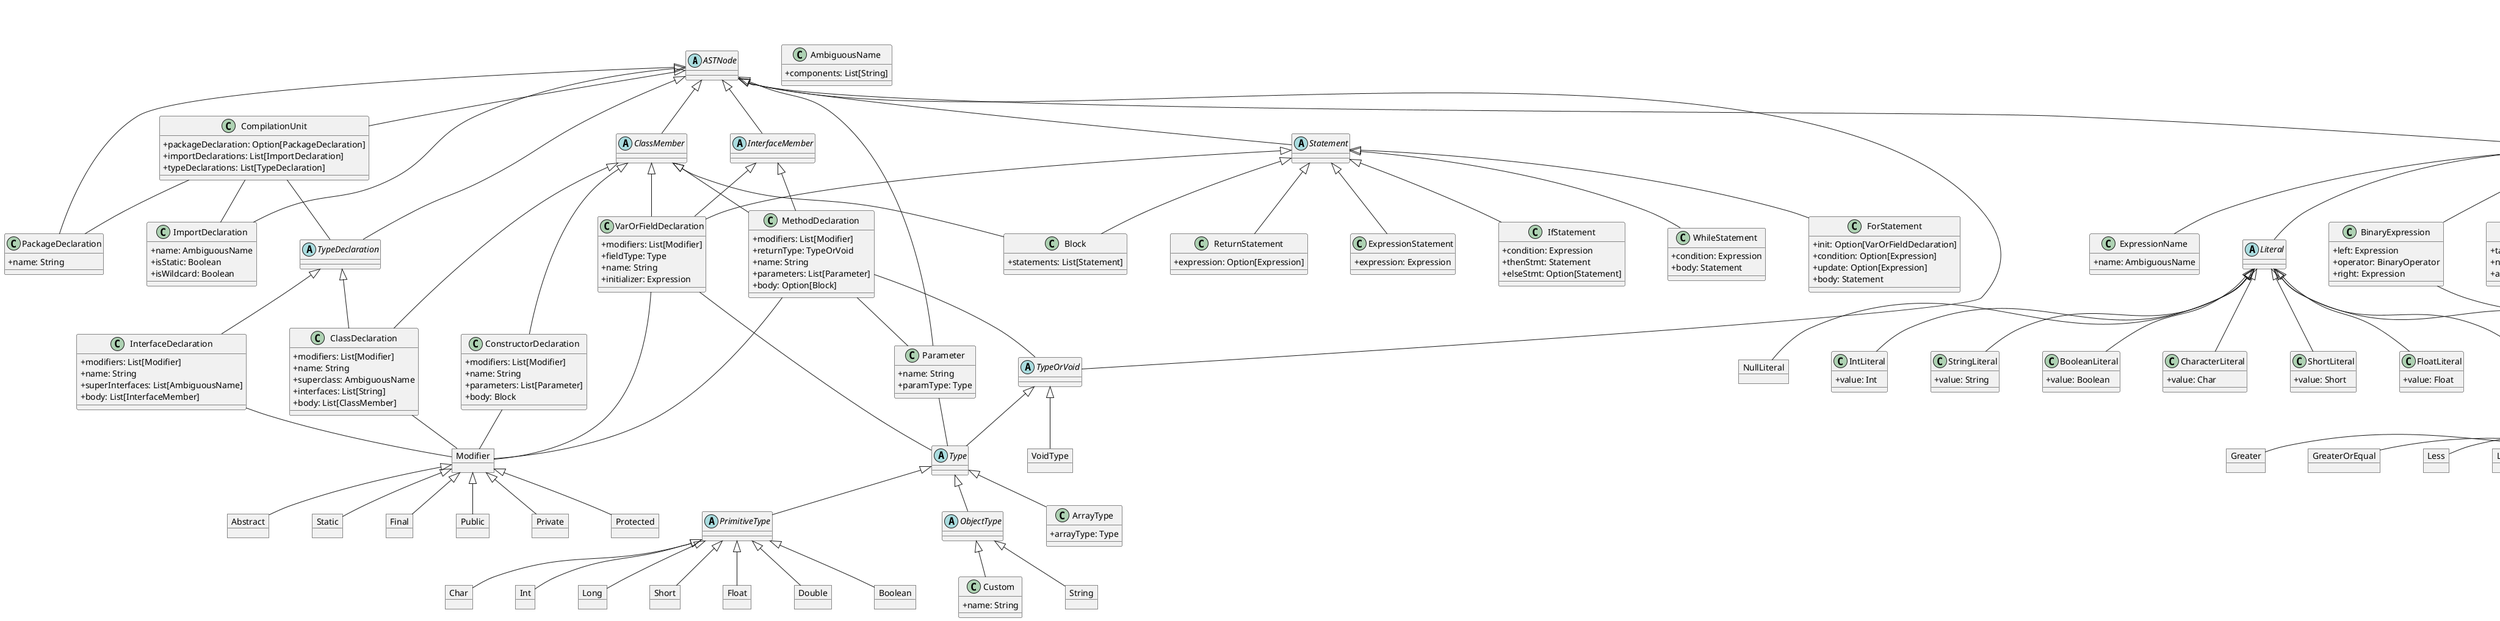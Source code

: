 @startuml
skinparam classAttributeIconSize 0
skinparam nodesep 70
skinparam ranksep 50

abstract class ASTNode

' Top level classes
class CompilationUnit {
  +packageDeclaration: Option[PackageDeclaration]
  +importDeclarations: List[ImportDeclaration]
  +typeDeclarations: List[TypeDeclaration]
}

class PackageDeclaration {
  +name: String
}

class ImportDeclaration {
  +name: AmbiguousName
  +isStatic: Boolean
  +isWildcard: Boolean
}

' Type Declarations
abstract class TypeDeclaration
class ClassDeclaration {
  +modifiers: List[Modifier]
  +name: String
  +superclass: AmbiguousName
  +interfaces: List[String]
  +body: List[ClassMember]
}

class InterfaceDeclaration {
  +modifiers: List[Modifier]
  +name: String
  +superInterfaces: List[AmbiguousName]
  +body: List[InterfaceMember]
}

' Members
abstract class ClassMember
abstract class InterfaceMember

class MethodDeclaration {
  +modifiers: List[Modifier]
  +returnType: TypeOrVoid
  +name: String
  +parameters: List[Parameter]
  +body: Option[Block]
}

class VarOrFieldDeclaration {
  +modifiers: List[Modifier]
  +fieldType: Type
  +name: String
  +initializer: Expression
}

class ConstructorDeclaration {
  +modifiers: List[Modifier]
  +name: String
  +parameters: List[Parameter]
  +body: Block
}

class Parameter {
  +name: String
  +paramType: Type
}

' Statements
abstract class Statement
class Block {
  +statements: List[Statement]
}

class ExpressionStatement {
  +expression: Expression
}

class IfStatement {
  +condition: Expression
  +thenStmt: Statement
  +elseStmt: Option[Statement]
}

class WhileStatement {
  +condition: Expression
  +body: Statement
}

class ForStatement {
  +init: Option[VarOrFieldDeclaration]
  +condition: Option[Expression]
  +update: Option[Expression]
  +body: Statement
}

class ReturnStatement {
  +expression: Option[Expression]
}

' Expressions
abstract class Expression
class BinaryExpression {
  +left: Expression
  +operator: BinaryOperator
  +right: Expression
}

class MethodCall {
  +target: Option[Expression | AmbiguousName]
  +name: String
  +arguments: List[Expression]
}

class VarOrFieldAccess {
  +target: Option[Expression]
  +name: String
}

class ArrayAccess {
  +target: Expression
  +index: Expression
}

class NewObject {
  +constructorCall: MethodCall
}

class Assignment {
  +left: VarOrFieldAccess|ArrayAccess
  +right: Expression
}

class ExpressionName {
  +name: AmbiguousName
}


' Literals
abstract class Literal
class IntLiteral {
  +value: Int
}
class StringLiteral {
  +value: String
}
class BooleanLiteral {
  +value: Boolean
}
class CharacterLiteral {
  +value: Char
}
class ShortLiteral {
  +value: Short
}
class FloatLiteral {
  +value: Float
}
class DoubleLiteral {
  +value: Double
}
class LongLiteral {
  +value: Long
}
object NullLiteral

' Types
abstract class TypeOrVoid
object VoidType
abstract class Type
abstract class PrimitiveType
abstract class ObjectType
class ArrayType {
  +arrayType: Type
}
object Int
object Long
object Short
object Float
object Double
object Boolean
object Char
object String
class Custom {
  +name: String
}

' Operators
object BinaryOperator
object Add
object Subtract
object Multiply
object  Divide
object Modulo
object And
object Or
object Xor
object Equals
object Greater
object GreaterOrEqual
object Less
object LessOrEqual

' Modifiers
object Modifier
object Public
object Private
object Protected
object Abstract
object Static
object Final


class AmbiguousName{
    +components: List[String]
}


' Inheritance relationships
ASTNode <|-- CompilationUnit
CompilationUnit -- PackageDeclaration
CompilationUnit -- ImportDeclaration
CompilationUnit -- TypeDeclaration
ASTNode <|-- PackageDeclaration
ASTNode <|-- ImportDeclaration
ASTNode <|-- TypeDeclaration
ASTNode <|-- ClassMember
ASTNode <|-- InterfaceMember
MethodDeclaration -- Parameter
ASTNode <|-- Parameter
ASTNode <|-- Statement
ASTNode <|-- Expression
MethodDeclaration -- TypeOrVoid
ASTNode <|-- TypeOrVoid
VarOrFieldDeclaration -- Type
Parameter -- Type

TypeDeclaration <|-- ClassDeclaration
TypeDeclaration <|-- InterfaceDeclaration

ClassMember <|-- MethodDeclaration
ClassMember <|-- VarOrFieldDeclaration
ClassMember <|-- ConstructorDeclaration
ClassMember <|-- Block
ClassMember <|-- ClassDeclaration

InterfaceMember <|-- MethodDeclaration
InterfaceMember <|-- VarOrFieldDeclaration

Statement <|-- Block
Statement <|-- ExpressionStatement
Statement <|-- IfStatement
Statement <|-- WhileStatement
Statement <|-- ForStatement
Statement <|-- ReturnStatement
Statement <|-- VarOrFieldDeclaration

Expression <|-- BinaryExpression
Expression <|-- MethodCall
Expression <|-- VarOrFieldAccess
Expression <|-- ArrayAccess
Expression <|-- NewObject
Expression <|-- Assignment
Expression <|-- ExpressionName
Expression <|-- Literal

Literal <|-- IntLiteral
Literal <|-- ShortLiteral
Literal <|-- LongLiteral
Literal <|-- FloatLiteral
Literal <|-- DoubleLiteral
Literal <|-- StringLiteral
Literal <|-- BooleanLiteral
Literal <|-- NullLiteral
Literal <|-- CharacterLiteral

TypeOrVoid <|-- VoidType
TypeOrVoid <|-- Type
Type <|-- PrimitiveType
Type <|-- ObjectType
Type <|-- ArrayType

PrimitiveType <|-- Int
PrimitiveType <|-- Boolean
PrimitiveType <|-- Char
PrimitiveType <|-- Short
PrimitiveType <|-- Long
PrimitiveType <|-- Float
PrimitiveType <|-- Double
ObjectType <|-- String
ObjectType <|-- Custom

BinaryExpression -- BinaryOperator 
BinaryOperator <|-- Add 
BinaryOperator <|-- Subtract 
BinaryOperator <|-- Multiply 
BinaryOperator <|-- Divide 
BinaryOperator <|-- Modulo 
BinaryOperator <|-- And 
BinaryOperator <|-- Or 
BinaryOperator <|-- Xor 
BinaryOperator <|-- Equals
BinaryOperator <|-- Greater 
BinaryOperator <|-- GreaterOrEqual 
BinaryOperator <|-- Less 
BinaryOperator <|-- LessOrEqual 

MethodDeclaration -- Modifier
VarOrFieldDeclaration -- Modifier  
ConstructorDeclaration -- Modifier
ClassDeclaration -- Modifier  
InterfaceDeclaration -- Modifier    
Modifier <|-- Public
Modifier <|-- Private
Modifier <|-- Protected
Modifier <|-- Abstract
Modifier <|-- Static
Modifier <|-- Final

@enduml
